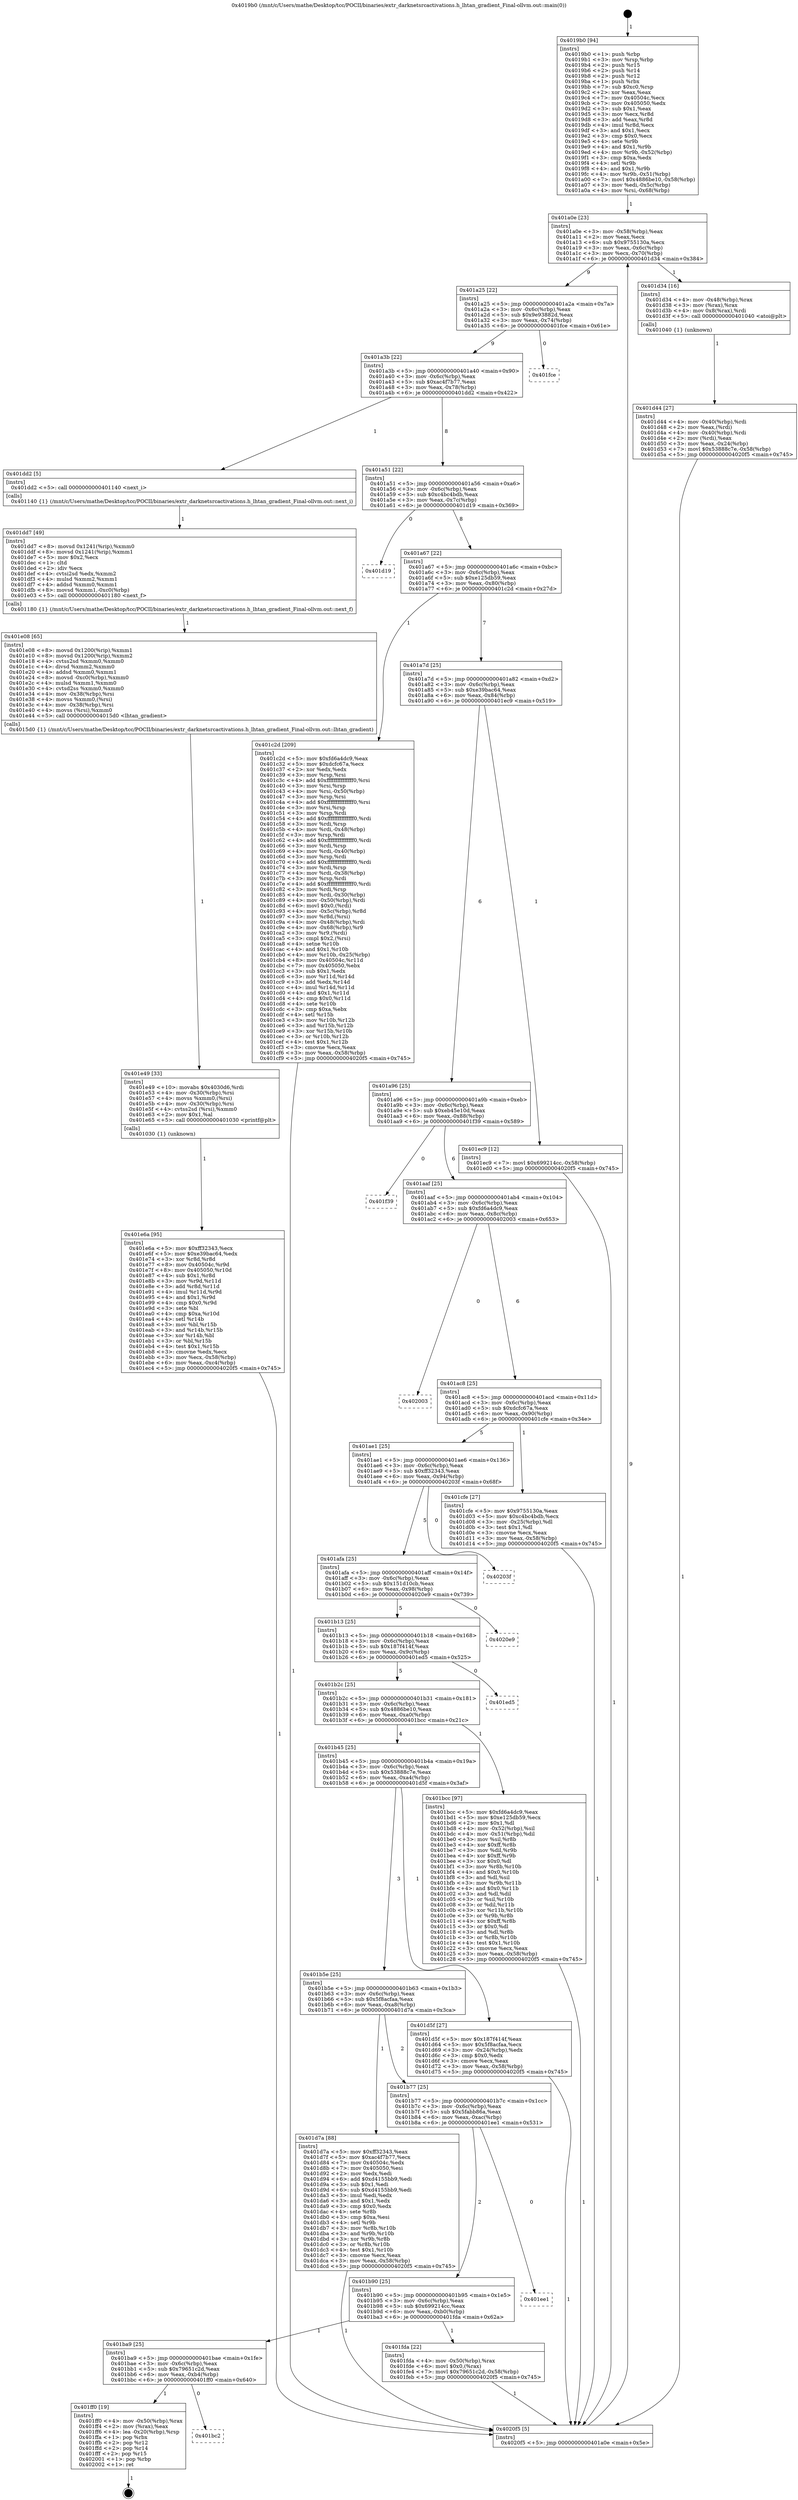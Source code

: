 digraph "0x4019b0" {
  label = "0x4019b0 (/mnt/c/Users/mathe/Desktop/tcc/POCII/binaries/extr_darknetsrcactivations.h_lhtan_gradient_Final-ollvm.out::main(0))"
  labelloc = "t"
  node[shape=record]

  Entry [label="",width=0.3,height=0.3,shape=circle,fillcolor=black,style=filled]
  "0x401a0e" [label="{
     0x401a0e [23]\l
     | [instrs]\l
     &nbsp;&nbsp;0x401a0e \<+3\>: mov -0x58(%rbp),%eax\l
     &nbsp;&nbsp;0x401a11 \<+2\>: mov %eax,%ecx\l
     &nbsp;&nbsp;0x401a13 \<+6\>: sub $0x9755130a,%ecx\l
     &nbsp;&nbsp;0x401a19 \<+3\>: mov %eax,-0x6c(%rbp)\l
     &nbsp;&nbsp;0x401a1c \<+3\>: mov %ecx,-0x70(%rbp)\l
     &nbsp;&nbsp;0x401a1f \<+6\>: je 0000000000401d34 \<main+0x384\>\l
  }"]
  "0x401d34" [label="{
     0x401d34 [16]\l
     | [instrs]\l
     &nbsp;&nbsp;0x401d34 \<+4\>: mov -0x48(%rbp),%rax\l
     &nbsp;&nbsp;0x401d38 \<+3\>: mov (%rax),%rax\l
     &nbsp;&nbsp;0x401d3b \<+4\>: mov 0x8(%rax),%rdi\l
     &nbsp;&nbsp;0x401d3f \<+5\>: call 0000000000401040 \<atoi@plt\>\l
     | [calls]\l
     &nbsp;&nbsp;0x401040 \{1\} (unknown)\l
  }"]
  "0x401a25" [label="{
     0x401a25 [22]\l
     | [instrs]\l
     &nbsp;&nbsp;0x401a25 \<+5\>: jmp 0000000000401a2a \<main+0x7a\>\l
     &nbsp;&nbsp;0x401a2a \<+3\>: mov -0x6c(%rbp),%eax\l
     &nbsp;&nbsp;0x401a2d \<+5\>: sub $0x9e93882d,%eax\l
     &nbsp;&nbsp;0x401a32 \<+3\>: mov %eax,-0x74(%rbp)\l
     &nbsp;&nbsp;0x401a35 \<+6\>: je 0000000000401fce \<main+0x61e\>\l
  }"]
  Exit [label="",width=0.3,height=0.3,shape=circle,fillcolor=black,style=filled,peripheries=2]
  "0x401fce" [label="{
     0x401fce\l
  }", style=dashed]
  "0x401a3b" [label="{
     0x401a3b [22]\l
     | [instrs]\l
     &nbsp;&nbsp;0x401a3b \<+5\>: jmp 0000000000401a40 \<main+0x90\>\l
     &nbsp;&nbsp;0x401a40 \<+3\>: mov -0x6c(%rbp),%eax\l
     &nbsp;&nbsp;0x401a43 \<+5\>: sub $0xac4f7b77,%eax\l
     &nbsp;&nbsp;0x401a48 \<+3\>: mov %eax,-0x78(%rbp)\l
     &nbsp;&nbsp;0x401a4b \<+6\>: je 0000000000401dd2 \<main+0x422\>\l
  }"]
  "0x401bc2" [label="{
     0x401bc2\l
  }", style=dashed]
  "0x401dd2" [label="{
     0x401dd2 [5]\l
     | [instrs]\l
     &nbsp;&nbsp;0x401dd2 \<+5\>: call 0000000000401140 \<next_i\>\l
     | [calls]\l
     &nbsp;&nbsp;0x401140 \{1\} (/mnt/c/Users/mathe/Desktop/tcc/POCII/binaries/extr_darknetsrcactivations.h_lhtan_gradient_Final-ollvm.out::next_i)\l
  }"]
  "0x401a51" [label="{
     0x401a51 [22]\l
     | [instrs]\l
     &nbsp;&nbsp;0x401a51 \<+5\>: jmp 0000000000401a56 \<main+0xa6\>\l
     &nbsp;&nbsp;0x401a56 \<+3\>: mov -0x6c(%rbp),%eax\l
     &nbsp;&nbsp;0x401a59 \<+5\>: sub $0xc4bc4bdb,%eax\l
     &nbsp;&nbsp;0x401a5e \<+3\>: mov %eax,-0x7c(%rbp)\l
     &nbsp;&nbsp;0x401a61 \<+6\>: je 0000000000401d19 \<main+0x369\>\l
  }"]
  "0x401ff0" [label="{
     0x401ff0 [19]\l
     | [instrs]\l
     &nbsp;&nbsp;0x401ff0 \<+4\>: mov -0x50(%rbp),%rax\l
     &nbsp;&nbsp;0x401ff4 \<+2\>: mov (%rax),%eax\l
     &nbsp;&nbsp;0x401ff6 \<+4\>: lea -0x20(%rbp),%rsp\l
     &nbsp;&nbsp;0x401ffa \<+1\>: pop %rbx\l
     &nbsp;&nbsp;0x401ffb \<+2\>: pop %r12\l
     &nbsp;&nbsp;0x401ffd \<+2\>: pop %r14\l
     &nbsp;&nbsp;0x401fff \<+2\>: pop %r15\l
     &nbsp;&nbsp;0x402001 \<+1\>: pop %rbp\l
     &nbsp;&nbsp;0x402002 \<+1\>: ret\l
  }"]
  "0x401d19" [label="{
     0x401d19\l
  }", style=dashed]
  "0x401a67" [label="{
     0x401a67 [22]\l
     | [instrs]\l
     &nbsp;&nbsp;0x401a67 \<+5\>: jmp 0000000000401a6c \<main+0xbc\>\l
     &nbsp;&nbsp;0x401a6c \<+3\>: mov -0x6c(%rbp),%eax\l
     &nbsp;&nbsp;0x401a6f \<+5\>: sub $0xe125db59,%eax\l
     &nbsp;&nbsp;0x401a74 \<+3\>: mov %eax,-0x80(%rbp)\l
     &nbsp;&nbsp;0x401a77 \<+6\>: je 0000000000401c2d \<main+0x27d\>\l
  }"]
  "0x401ba9" [label="{
     0x401ba9 [25]\l
     | [instrs]\l
     &nbsp;&nbsp;0x401ba9 \<+5\>: jmp 0000000000401bae \<main+0x1fe\>\l
     &nbsp;&nbsp;0x401bae \<+3\>: mov -0x6c(%rbp),%eax\l
     &nbsp;&nbsp;0x401bb1 \<+5\>: sub $0x79651c2d,%eax\l
     &nbsp;&nbsp;0x401bb6 \<+6\>: mov %eax,-0xb4(%rbp)\l
     &nbsp;&nbsp;0x401bbc \<+6\>: je 0000000000401ff0 \<main+0x640\>\l
  }"]
  "0x401c2d" [label="{
     0x401c2d [209]\l
     | [instrs]\l
     &nbsp;&nbsp;0x401c2d \<+5\>: mov $0xfd6a4dc9,%eax\l
     &nbsp;&nbsp;0x401c32 \<+5\>: mov $0xdcfc67a,%ecx\l
     &nbsp;&nbsp;0x401c37 \<+2\>: xor %edx,%edx\l
     &nbsp;&nbsp;0x401c39 \<+3\>: mov %rsp,%rsi\l
     &nbsp;&nbsp;0x401c3c \<+4\>: add $0xfffffffffffffff0,%rsi\l
     &nbsp;&nbsp;0x401c40 \<+3\>: mov %rsi,%rsp\l
     &nbsp;&nbsp;0x401c43 \<+4\>: mov %rsi,-0x50(%rbp)\l
     &nbsp;&nbsp;0x401c47 \<+3\>: mov %rsp,%rsi\l
     &nbsp;&nbsp;0x401c4a \<+4\>: add $0xfffffffffffffff0,%rsi\l
     &nbsp;&nbsp;0x401c4e \<+3\>: mov %rsi,%rsp\l
     &nbsp;&nbsp;0x401c51 \<+3\>: mov %rsp,%rdi\l
     &nbsp;&nbsp;0x401c54 \<+4\>: add $0xfffffffffffffff0,%rdi\l
     &nbsp;&nbsp;0x401c58 \<+3\>: mov %rdi,%rsp\l
     &nbsp;&nbsp;0x401c5b \<+4\>: mov %rdi,-0x48(%rbp)\l
     &nbsp;&nbsp;0x401c5f \<+3\>: mov %rsp,%rdi\l
     &nbsp;&nbsp;0x401c62 \<+4\>: add $0xfffffffffffffff0,%rdi\l
     &nbsp;&nbsp;0x401c66 \<+3\>: mov %rdi,%rsp\l
     &nbsp;&nbsp;0x401c69 \<+4\>: mov %rdi,-0x40(%rbp)\l
     &nbsp;&nbsp;0x401c6d \<+3\>: mov %rsp,%rdi\l
     &nbsp;&nbsp;0x401c70 \<+4\>: add $0xfffffffffffffff0,%rdi\l
     &nbsp;&nbsp;0x401c74 \<+3\>: mov %rdi,%rsp\l
     &nbsp;&nbsp;0x401c77 \<+4\>: mov %rdi,-0x38(%rbp)\l
     &nbsp;&nbsp;0x401c7b \<+3\>: mov %rsp,%rdi\l
     &nbsp;&nbsp;0x401c7e \<+4\>: add $0xfffffffffffffff0,%rdi\l
     &nbsp;&nbsp;0x401c82 \<+3\>: mov %rdi,%rsp\l
     &nbsp;&nbsp;0x401c85 \<+4\>: mov %rdi,-0x30(%rbp)\l
     &nbsp;&nbsp;0x401c89 \<+4\>: mov -0x50(%rbp),%rdi\l
     &nbsp;&nbsp;0x401c8d \<+6\>: movl $0x0,(%rdi)\l
     &nbsp;&nbsp;0x401c93 \<+4\>: mov -0x5c(%rbp),%r8d\l
     &nbsp;&nbsp;0x401c97 \<+3\>: mov %r8d,(%rsi)\l
     &nbsp;&nbsp;0x401c9a \<+4\>: mov -0x48(%rbp),%rdi\l
     &nbsp;&nbsp;0x401c9e \<+4\>: mov -0x68(%rbp),%r9\l
     &nbsp;&nbsp;0x401ca2 \<+3\>: mov %r9,(%rdi)\l
     &nbsp;&nbsp;0x401ca5 \<+3\>: cmpl $0x2,(%rsi)\l
     &nbsp;&nbsp;0x401ca8 \<+4\>: setne %r10b\l
     &nbsp;&nbsp;0x401cac \<+4\>: and $0x1,%r10b\l
     &nbsp;&nbsp;0x401cb0 \<+4\>: mov %r10b,-0x25(%rbp)\l
     &nbsp;&nbsp;0x401cb4 \<+8\>: mov 0x40504c,%r11d\l
     &nbsp;&nbsp;0x401cbc \<+7\>: mov 0x405050,%ebx\l
     &nbsp;&nbsp;0x401cc3 \<+3\>: sub $0x1,%edx\l
     &nbsp;&nbsp;0x401cc6 \<+3\>: mov %r11d,%r14d\l
     &nbsp;&nbsp;0x401cc9 \<+3\>: add %edx,%r14d\l
     &nbsp;&nbsp;0x401ccc \<+4\>: imul %r14d,%r11d\l
     &nbsp;&nbsp;0x401cd0 \<+4\>: and $0x1,%r11d\l
     &nbsp;&nbsp;0x401cd4 \<+4\>: cmp $0x0,%r11d\l
     &nbsp;&nbsp;0x401cd8 \<+4\>: sete %r10b\l
     &nbsp;&nbsp;0x401cdc \<+3\>: cmp $0xa,%ebx\l
     &nbsp;&nbsp;0x401cdf \<+4\>: setl %r15b\l
     &nbsp;&nbsp;0x401ce3 \<+3\>: mov %r10b,%r12b\l
     &nbsp;&nbsp;0x401ce6 \<+3\>: and %r15b,%r12b\l
     &nbsp;&nbsp;0x401ce9 \<+3\>: xor %r15b,%r10b\l
     &nbsp;&nbsp;0x401cec \<+3\>: or %r10b,%r12b\l
     &nbsp;&nbsp;0x401cef \<+4\>: test $0x1,%r12b\l
     &nbsp;&nbsp;0x401cf3 \<+3\>: cmovne %ecx,%eax\l
     &nbsp;&nbsp;0x401cf6 \<+3\>: mov %eax,-0x58(%rbp)\l
     &nbsp;&nbsp;0x401cf9 \<+5\>: jmp 00000000004020f5 \<main+0x745\>\l
  }"]
  "0x401a7d" [label="{
     0x401a7d [25]\l
     | [instrs]\l
     &nbsp;&nbsp;0x401a7d \<+5\>: jmp 0000000000401a82 \<main+0xd2\>\l
     &nbsp;&nbsp;0x401a82 \<+3\>: mov -0x6c(%rbp),%eax\l
     &nbsp;&nbsp;0x401a85 \<+5\>: sub $0xe39bac64,%eax\l
     &nbsp;&nbsp;0x401a8a \<+6\>: mov %eax,-0x84(%rbp)\l
     &nbsp;&nbsp;0x401a90 \<+6\>: je 0000000000401ec9 \<main+0x519\>\l
  }"]
  "0x401fda" [label="{
     0x401fda [22]\l
     | [instrs]\l
     &nbsp;&nbsp;0x401fda \<+4\>: mov -0x50(%rbp),%rax\l
     &nbsp;&nbsp;0x401fde \<+6\>: movl $0x0,(%rax)\l
     &nbsp;&nbsp;0x401fe4 \<+7\>: movl $0x79651c2d,-0x58(%rbp)\l
     &nbsp;&nbsp;0x401feb \<+5\>: jmp 00000000004020f5 \<main+0x745\>\l
  }"]
  "0x401ec9" [label="{
     0x401ec9 [12]\l
     | [instrs]\l
     &nbsp;&nbsp;0x401ec9 \<+7\>: movl $0x699214cc,-0x58(%rbp)\l
     &nbsp;&nbsp;0x401ed0 \<+5\>: jmp 00000000004020f5 \<main+0x745\>\l
  }"]
  "0x401a96" [label="{
     0x401a96 [25]\l
     | [instrs]\l
     &nbsp;&nbsp;0x401a96 \<+5\>: jmp 0000000000401a9b \<main+0xeb\>\l
     &nbsp;&nbsp;0x401a9b \<+3\>: mov -0x6c(%rbp),%eax\l
     &nbsp;&nbsp;0x401a9e \<+5\>: sub $0xeb45e10d,%eax\l
     &nbsp;&nbsp;0x401aa3 \<+6\>: mov %eax,-0x88(%rbp)\l
     &nbsp;&nbsp;0x401aa9 \<+6\>: je 0000000000401f39 \<main+0x589\>\l
  }"]
  "0x401b90" [label="{
     0x401b90 [25]\l
     | [instrs]\l
     &nbsp;&nbsp;0x401b90 \<+5\>: jmp 0000000000401b95 \<main+0x1e5\>\l
     &nbsp;&nbsp;0x401b95 \<+3\>: mov -0x6c(%rbp),%eax\l
     &nbsp;&nbsp;0x401b98 \<+5\>: sub $0x699214cc,%eax\l
     &nbsp;&nbsp;0x401b9d \<+6\>: mov %eax,-0xb0(%rbp)\l
     &nbsp;&nbsp;0x401ba3 \<+6\>: je 0000000000401fda \<main+0x62a\>\l
  }"]
  "0x401f39" [label="{
     0x401f39\l
  }", style=dashed]
  "0x401aaf" [label="{
     0x401aaf [25]\l
     | [instrs]\l
     &nbsp;&nbsp;0x401aaf \<+5\>: jmp 0000000000401ab4 \<main+0x104\>\l
     &nbsp;&nbsp;0x401ab4 \<+3\>: mov -0x6c(%rbp),%eax\l
     &nbsp;&nbsp;0x401ab7 \<+5\>: sub $0xfd6a4dc9,%eax\l
     &nbsp;&nbsp;0x401abc \<+6\>: mov %eax,-0x8c(%rbp)\l
     &nbsp;&nbsp;0x401ac2 \<+6\>: je 0000000000402003 \<main+0x653\>\l
  }"]
  "0x401ee1" [label="{
     0x401ee1\l
  }", style=dashed]
  "0x402003" [label="{
     0x402003\l
  }", style=dashed]
  "0x401ac8" [label="{
     0x401ac8 [25]\l
     | [instrs]\l
     &nbsp;&nbsp;0x401ac8 \<+5\>: jmp 0000000000401acd \<main+0x11d\>\l
     &nbsp;&nbsp;0x401acd \<+3\>: mov -0x6c(%rbp),%eax\l
     &nbsp;&nbsp;0x401ad0 \<+5\>: sub $0xdcfc67a,%eax\l
     &nbsp;&nbsp;0x401ad5 \<+6\>: mov %eax,-0x90(%rbp)\l
     &nbsp;&nbsp;0x401adb \<+6\>: je 0000000000401cfe \<main+0x34e\>\l
  }"]
  "0x401e6a" [label="{
     0x401e6a [95]\l
     | [instrs]\l
     &nbsp;&nbsp;0x401e6a \<+5\>: mov $0xff32343,%ecx\l
     &nbsp;&nbsp;0x401e6f \<+5\>: mov $0xe39bac64,%edx\l
     &nbsp;&nbsp;0x401e74 \<+3\>: xor %r8d,%r8d\l
     &nbsp;&nbsp;0x401e77 \<+8\>: mov 0x40504c,%r9d\l
     &nbsp;&nbsp;0x401e7f \<+8\>: mov 0x405050,%r10d\l
     &nbsp;&nbsp;0x401e87 \<+4\>: sub $0x1,%r8d\l
     &nbsp;&nbsp;0x401e8b \<+3\>: mov %r9d,%r11d\l
     &nbsp;&nbsp;0x401e8e \<+3\>: add %r8d,%r11d\l
     &nbsp;&nbsp;0x401e91 \<+4\>: imul %r11d,%r9d\l
     &nbsp;&nbsp;0x401e95 \<+4\>: and $0x1,%r9d\l
     &nbsp;&nbsp;0x401e99 \<+4\>: cmp $0x0,%r9d\l
     &nbsp;&nbsp;0x401e9d \<+3\>: sete %bl\l
     &nbsp;&nbsp;0x401ea0 \<+4\>: cmp $0xa,%r10d\l
     &nbsp;&nbsp;0x401ea4 \<+4\>: setl %r14b\l
     &nbsp;&nbsp;0x401ea8 \<+3\>: mov %bl,%r15b\l
     &nbsp;&nbsp;0x401eab \<+3\>: and %r14b,%r15b\l
     &nbsp;&nbsp;0x401eae \<+3\>: xor %r14b,%bl\l
     &nbsp;&nbsp;0x401eb1 \<+3\>: or %bl,%r15b\l
     &nbsp;&nbsp;0x401eb4 \<+4\>: test $0x1,%r15b\l
     &nbsp;&nbsp;0x401eb8 \<+3\>: cmovne %edx,%ecx\l
     &nbsp;&nbsp;0x401ebb \<+3\>: mov %ecx,-0x58(%rbp)\l
     &nbsp;&nbsp;0x401ebe \<+6\>: mov %eax,-0xc4(%rbp)\l
     &nbsp;&nbsp;0x401ec4 \<+5\>: jmp 00000000004020f5 \<main+0x745\>\l
  }"]
  "0x401cfe" [label="{
     0x401cfe [27]\l
     | [instrs]\l
     &nbsp;&nbsp;0x401cfe \<+5\>: mov $0x9755130a,%eax\l
     &nbsp;&nbsp;0x401d03 \<+5\>: mov $0xc4bc4bdb,%ecx\l
     &nbsp;&nbsp;0x401d08 \<+3\>: mov -0x25(%rbp),%dl\l
     &nbsp;&nbsp;0x401d0b \<+3\>: test $0x1,%dl\l
     &nbsp;&nbsp;0x401d0e \<+3\>: cmovne %ecx,%eax\l
     &nbsp;&nbsp;0x401d11 \<+3\>: mov %eax,-0x58(%rbp)\l
     &nbsp;&nbsp;0x401d14 \<+5\>: jmp 00000000004020f5 \<main+0x745\>\l
  }"]
  "0x401ae1" [label="{
     0x401ae1 [25]\l
     | [instrs]\l
     &nbsp;&nbsp;0x401ae1 \<+5\>: jmp 0000000000401ae6 \<main+0x136\>\l
     &nbsp;&nbsp;0x401ae6 \<+3\>: mov -0x6c(%rbp),%eax\l
     &nbsp;&nbsp;0x401ae9 \<+5\>: sub $0xff32343,%eax\l
     &nbsp;&nbsp;0x401aee \<+6\>: mov %eax,-0x94(%rbp)\l
     &nbsp;&nbsp;0x401af4 \<+6\>: je 000000000040203f \<main+0x68f\>\l
  }"]
  "0x401e49" [label="{
     0x401e49 [33]\l
     | [instrs]\l
     &nbsp;&nbsp;0x401e49 \<+10\>: movabs $0x4030d6,%rdi\l
     &nbsp;&nbsp;0x401e53 \<+4\>: mov -0x30(%rbp),%rsi\l
     &nbsp;&nbsp;0x401e57 \<+4\>: movss %xmm0,(%rsi)\l
     &nbsp;&nbsp;0x401e5b \<+4\>: mov -0x30(%rbp),%rsi\l
     &nbsp;&nbsp;0x401e5f \<+4\>: cvtss2sd (%rsi),%xmm0\l
     &nbsp;&nbsp;0x401e63 \<+2\>: mov $0x1,%al\l
     &nbsp;&nbsp;0x401e65 \<+5\>: call 0000000000401030 \<printf@plt\>\l
     | [calls]\l
     &nbsp;&nbsp;0x401030 \{1\} (unknown)\l
  }"]
  "0x40203f" [label="{
     0x40203f\l
  }", style=dashed]
  "0x401afa" [label="{
     0x401afa [25]\l
     | [instrs]\l
     &nbsp;&nbsp;0x401afa \<+5\>: jmp 0000000000401aff \<main+0x14f\>\l
     &nbsp;&nbsp;0x401aff \<+3\>: mov -0x6c(%rbp),%eax\l
     &nbsp;&nbsp;0x401b02 \<+5\>: sub $0x151d10cb,%eax\l
     &nbsp;&nbsp;0x401b07 \<+6\>: mov %eax,-0x98(%rbp)\l
     &nbsp;&nbsp;0x401b0d \<+6\>: je 00000000004020e9 \<main+0x739\>\l
  }"]
  "0x401e08" [label="{
     0x401e08 [65]\l
     | [instrs]\l
     &nbsp;&nbsp;0x401e08 \<+8\>: movsd 0x1200(%rip),%xmm1\l
     &nbsp;&nbsp;0x401e10 \<+8\>: movsd 0x1200(%rip),%xmm2\l
     &nbsp;&nbsp;0x401e18 \<+4\>: cvtss2sd %xmm0,%xmm0\l
     &nbsp;&nbsp;0x401e1c \<+4\>: divsd %xmm2,%xmm0\l
     &nbsp;&nbsp;0x401e20 \<+4\>: addsd %xmm0,%xmm1\l
     &nbsp;&nbsp;0x401e24 \<+8\>: movsd -0xc0(%rbp),%xmm0\l
     &nbsp;&nbsp;0x401e2c \<+4\>: mulsd %xmm1,%xmm0\l
     &nbsp;&nbsp;0x401e30 \<+4\>: cvtsd2ss %xmm0,%xmm0\l
     &nbsp;&nbsp;0x401e34 \<+4\>: mov -0x38(%rbp),%rsi\l
     &nbsp;&nbsp;0x401e38 \<+4\>: movss %xmm0,(%rsi)\l
     &nbsp;&nbsp;0x401e3c \<+4\>: mov -0x38(%rbp),%rsi\l
     &nbsp;&nbsp;0x401e40 \<+4\>: movss (%rsi),%xmm0\l
     &nbsp;&nbsp;0x401e44 \<+5\>: call 00000000004015d0 \<lhtan_gradient\>\l
     | [calls]\l
     &nbsp;&nbsp;0x4015d0 \{1\} (/mnt/c/Users/mathe/Desktop/tcc/POCII/binaries/extr_darknetsrcactivations.h_lhtan_gradient_Final-ollvm.out::lhtan_gradient)\l
  }"]
  "0x4020e9" [label="{
     0x4020e9\l
  }", style=dashed]
  "0x401b13" [label="{
     0x401b13 [25]\l
     | [instrs]\l
     &nbsp;&nbsp;0x401b13 \<+5\>: jmp 0000000000401b18 \<main+0x168\>\l
     &nbsp;&nbsp;0x401b18 \<+3\>: mov -0x6c(%rbp),%eax\l
     &nbsp;&nbsp;0x401b1b \<+5\>: sub $0x187f414f,%eax\l
     &nbsp;&nbsp;0x401b20 \<+6\>: mov %eax,-0x9c(%rbp)\l
     &nbsp;&nbsp;0x401b26 \<+6\>: je 0000000000401ed5 \<main+0x525\>\l
  }"]
  "0x401dd7" [label="{
     0x401dd7 [49]\l
     | [instrs]\l
     &nbsp;&nbsp;0x401dd7 \<+8\>: movsd 0x1241(%rip),%xmm0\l
     &nbsp;&nbsp;0x401ddf \<+8\>: movsd 0x1241(%rip),%xmm1\l
     &nbsp;&nbsp;0x401de7 \<+5\>: mov $0x2,%ecx\l
     &nbsp;&nbsp;0x401dec \<+1\>: cltd\l
     &nbsp;&nbsp;0x401ded \<+2\>: idiv %ecx\l
     &nbsp;&nbsp;0x401def \<+4\>: cvtsi2sd %edx,%xmm2\l
     &nbsp;&nbsp;0x401df3 \<+4\>: mulsd %xmm2,%xmm1\l
     &nbsp;&nbsp;0x401df7 \<+4\>: addsd %xmm0,%xmm1\l
     &nbsp;&nbsp;0x401dfb \<+8\>: movsd %xmm1,-0xc0(%rbp)\l
     &nbsp;&nbsp;0x401e03 \<+5\>: call 0000000000401180 \<next_f\>\l
     | [calls]\l
     &nbsp;&nbsp;0x401180 \{1\} (/mnt/c/Users/mathe/Desktop/tcc/POCII/binaries/extr_darknetsrcactivations.h_lhtan_gradient_Final-ollvm.out::next_f)\l
  }"]
  "0x401ed5" [label="{
     0x401ed5\l
  }", style=dashed]
  "0x401b2c" [label="{
     0x401b2c [25]\l
     | [instrs]\l
     &nbsp;&nbsp;0x401b2c \<+5\>: jmp 0000000000401b31 \<main+0x181\>\l
     &nbsp;&nbsp;0x401b31 \<+3\>: mov -0x6c(%rbp),%eax\l
     &nbsp;&nbsp;0x401b34 \<+5\>: sub $0x4886be10,%eax\l
     &nbsp;&nbsp;0x401b39 \<+6\>: mov %eax,-0xa0(%rbp)\l
     &nbsp;&nbsp;0x401b3f \<+6\>: je 0000000000401bcc \<main+0x21c\>\l
  }"]
  "0x401b77" [label="{
     0x401b77 [25]\l
     | [instrs]\l
     &nbsp;&nbsp;0x401b77 \<+5\>: jmp 0000000000401b7c \<main+0x1cc\>\l
     &nbsp;&nbsp;0x401b7c \<+3\>: mov -0x6c(%rbp),%eax\l
     &nbsp;&nbsp;0x401b7f \<+5\>: sub $0x5fabb86a,%eax\l
     &nbsp;&nbsp;0x401b84 \<+6\>: mov %eax,-0xac(%rbp)\l
     &nbsp;&nbsp;0x401b8a \<+6\>: je 0000000000401ee1 \<main+0x531\>\l
  }"]
  "0x401bcc" [label="{
     0x401bcc [97]\l
     | [instrs]\l
     &nbsp;&nbsp;0x401bcc \<+5\>: mov $0xfd6a4dc9,%eax\l
     &nbsp;&nbsp;0x401bd1 \<+5\>: mov $0xe125db59,%ecx\l
     &nbsp;&nbsp;0x401bd6 \<+2\>: mov $0x1,%dl\l
     &nbsp;&nbsp;0x401bd8 \<+4\>: mov -0x52(%rbp),%sil\l
     &nbsp;&nbsp;0x401bdc \<+4\>: mov -0x51(%rbp),%dil\l
     &nbsp;&nbsp;0x401be0 \<+3\>: mov %sil,%r8b\l
     &nbsp;&nbsp;0x401be3 \<+4\>: xor $0xff,%r8b\l
     &nbsp;&nbsp;0x401be7 \<+3\>: mov %dil,%r9b\l
     &nbsp;&nbsp;0x401bea \<+4\>: xor $0xff,%r9b\l
     &nbsp;&nbsp;0x401bee \<+3\>: xor $0x0,%dl\l
     &nbsp;&nbsp;0x401bf1 \<+3\>: mov %r8b,%r10b\l
     &nbsp;&nbsp;0x401bf4 \<+4\>: and $0x0,%r10b\l
     &nbsp;&nbsp;0x401bf8 \<+3\>: and %dl,%sil\l
     &nbsp;&nbsp;0x401bfb \<+3\>: mov %r9b,%r11b\l
     &nbsp;&nbsp;0x401bfe \<+4\>: and $0x0,%r11b\l
     &nbsp;&nbsp;0x401c02 \<+3\>: and %dl,%dil\l
     &nbsp;&nbsp;0x401c05 \<+3\>: or %sil,%r10b\l
     &nbsp;&nbsp;0x401c08 \<+3\>: or %dil,%r11b\l
     &nbsp;&nbsp;0x401c0b \<+3\>: xor %r11b,%r10b\l
     &nbsp;&nbsp;0x401c0e \<+3\>: or %r9b,%r8b\l
     &nbsp;&nbsp;0x401c11 \<+4\>: xor $0xff,%r8b\l
     &nbsp;&nbsp;0x401c15 \<+3\>: or $0x0,%dl\l
     &nbsp;&nbsp;0x401c18 \<+3\>: and %dl,%r8b\l
     &nbsp;&nbsp;0x401c1b \<+3\>: or %r8b,%r10b\l
     &nbsp;&nbsp;0x401c1e \<+4\>: test $0x1,%r10b\l
     &nbsp;&nbsp;0x401c22 \<+3\>: cmovne %ecx,%eax\l
     &nbsp;&nbsp;0x401c25 \<+3\>: mov %eax,-0x58(%rbp)\l
     &nbsp;&nbsp;0x401c28 \<+5\>: jmp 00000000004020f5 \<main+0x745\>\l
  }"]
  "0x401b45" [label="{
     0x401b45 [25]\l
     | [instrs]\l
     &nbsp;&nbsp;0x401b45 \<+5\>: jmp 0000000000401b4a \<main+0x19a\>\l
     &nbsp;&nbsp;0x401b4a \<+3\>: mov -0x6c(%rbp),%eax\l
     &nbsp;&nbsp;0x401b4d \<+5\>: sub $0x53888c7e,%eax\l
     &nbsp;&nbsp;0x401b52 \<+6\>: mov %eax,-0xa4(%rbp)\l
     &nbsp;&nbsp;0x401b58 \<+6\>: je 0000000000401d5f \<main+0x3af\>\l
  }"]
  "0x4020f5" [label="{
     0x4020f5 [5]\l
     | [instrs]\l
     &nbsp;&nbsp;0x4020f5 \<+5\>: jmp 0000000000401a0e \<main+0x5e\>\l
  }"]
  "0x4019b0" [label="{
     0x4019b0 [94]\l
     | [instrs]\l
     &nbsp;&nbsp;0x4019b0 \<+1\>: push %rbp\l
     &nbsp;&nbsp;0x4019b1 \<+3\>: mov %rsp,%rbp\l
     &nbsp;&nbsp;0x4019b4 \<+2\>: push %r15\l
     &nbsp;&nbsp;0x4019b6 \<+2\>: push %r14\l
     &nbsp;&nbsp;0x4019b8 \<+2\>: push %r12\l
     &nbsp;&nbsp;0x4019ba \<+1\>: push %rbx\l
     &nbsp;&nbsp;0x4019bb \<+7\>: sub $0xc0,%rsp\l
     &nbsp;&nbsp;0x4019c2 \<+2\>: xor %eax,%eax\l
     &nbsp;&nbsp;0x4019c4 \<+7\>: mov 0x40504c,%ecx\l
     &nbsp;&nbsp;0x4019cb \<+7\>: mov 0x405050,%edx\l
     &nbsp;&nbsp;0x4019d2 \<+3\>: sub $0x1,%eax\l
     &nbsp;&nbsp;0x4019d5 \<+3\>: mov %ecx,%r8d\l
     &nbsp;&nbsp;0x4019d8 \<+3\>: add %eax,%r8d\l
     &nbsp;&nbsp;0x4019db \<+4\>: imul %r8d,%ecx\l
     &nbsp;&nbsp;0x4019df \<+3\>: and $0x1,%ecx\l
     &nbsp;&nbsp;0x4019e2 \<+3\>: cmp $0x0,%ecx\l
     &nbsp;&nbsp;0x4019e5 \<+4\>: sete %r9b\l
     &nbsp;&nbsp;0x4019e9 \<+4\>: and $0x1,%r9b\l
     &nbsp;&nbsp;0x4019ed \<+4\>: mov %r9b,-0x52(%rbp)\l
     &nbsp;&nbsp;0x4019f1 \<+3\>: cmp $0xa,%edx\l
     &nbsp;&nbsp;0x4019f4 \<+4\>: setl %r9b\l
     &nbsp;&nbsp;0x4019f8 \<+4\>: and $0x1,%r9b\l
     &nbsp;&nbsp;0x4019fc \<+4\>: mov %r9b,-0x51(%rbp)\l
     &nbsp;&nbsp;0x401a00 \<+7\>: movl $0x4886be10,-0x58(%rbp)\l
     &nbsp;&nbsp;0x401a07 \<+3\>: mov %edi,-0x5c(%rbp)\l
     &nbsp;&nbsp;0x401a0a \<+4\>: mov %rsi,-0x68(%rbp)\l
  }"]
  "0x401d44" [label="{
     0x401d44 [27]\l
     | [instrs]\l
     &nbsp;&nbsp;0x401d44 \<+4\>: mov -0x40(%rbp),%rdi\l
     &nbsp;&nbsp;0x401d48 \<+2\>: mov %eax,(%rdi)\l
     &nbsp;&nbsp;0x401d4a \<+4\>: mov -0x40(%rbp),%rdi\l
     &nbsp;&nbsp;0x401d4e \<+2\>: mov (%rdi),%eax\l
     &nbsp;&nbsp;0x401d50 \<+3\>: mov %eax,-0x24(%rbp)\l
     &nbsp;&nbsp;0x401d53 \<+7\>: movl $0x53888c7e,-0x58(%rbp)\l
     &nbsp;&nbsp;0x401d5a \<+5\>: jmp 00000000004020f5 \<main+0x745\>\l
  }"]
  "0x401d7a" [label="{
     0x401d7a [88]\l
     | [instrs]\l
     &nbsp;&nbsp;0x401d7a \<+5\>: mov $0xff32343,%eax\l
     &nbsp;&nbsp;0x401d7f \<+5\>: mov $0xac4f7b77,%ecx\l
     &nbsp;&nbsp;0x401d84 \<+7\>: mov 0x40504c,%edx\l
     &nbsp;&nbsp;0x401d8b \<+7\>: mov 0x405050,%esi\l
     &nbsp;&nbsp;0x401d92 \<+2\>: mov %edx,%edi\l
     &nbsp;&nbsp;0x401d94 \<+6\>: add $0xd4155bb9,%edi\l
     &nbsp;&nbsp;0x401d9a \<+3\>: sub $0x1,%edi\l
     &nbsp;&nbsp;0x401d9d \<+6\>: sub $0xd4155bb9,%edi\l
     &nbsp;&nbsp;0x401da3 \<+3\>: imul %edi,%edx\l
     &nbsp;&nbsp;0x401da6 \<+3\>: and $0x1,%edx\l
     &nbsp;&nbsp;0x401da9 \<+3\>: cmp $0x0,%edx\l
     &nbsp;&nbsp;0x401dac \<+4\>: sete %r8b\l
     &nbsp;&nbsp;0x401db0 \<+3\>: cmp $0xa,%esi\l
     &nbsp;&nbsp;0x401db3 \<+4\>: setl %r9b\l
     &nbsp;&nbsp;0x401db7 \<+3\>: mov %r8b,%r10b\l
     &nbsp;&nbsp;0x401dba \<+3\>: and %r9b,%r10b\l
     &nbsp;&nbsp;0x401dbd \<+3\>: xor %r9b,%r8b\l
     &nbsp;&nbsp;0x401dc0 \<+3\>: or %r8b,%r10b\l
     &nbsp;&nbsp;0x401dc3 \<+4\>: test $0x1,%r10b\l
     &nbsp;&nbsp;0x401dc7 \<+3\>: cmovne %ecx,%eax\l
     &nbsp;&nbsp;0x401dca \<+3\>: mov %eax,-0x58(%rbp)\l
     &nbsp;&nbsp;0x401dcd \<+5\>: jmp 00000000004020f5 \<main+0x745\>\l
  }"]
  "0x401d5f" [label="{
     0x401d5f [27]\l
     | [instrs]\l
     &nbsp;&nbsp;0x401d5f \<+5\>: mov $0x187f414f,%eax\l
     &nbsp;&nbsp;0x401d64 \<+5\>: mov $0x5f8acfaa,%ecx\l
     &nbsp;&nbsp;0x401d69 \<+3\>: mov -0x24(%rbp),%edx\l
     &nbsp;&nbsp;0x401d6c \<+3\>: cmp $0x0,%edx\l
     &nbsp;&nbsp;0x401d6f \<+3\>: cmove %ecx,%eax\l
     &nbsp;&nbsp;0x401d72 \<+3\>: mov %eax,-0x58(%rbp)\l
     &nbsp;&nbsp;0x401d75 \<+5\>: jmp 00000000004020f5 \<main+0x745\>\l
  }"]
  "0x401b5e" [label="{
     0x401b5e [25]\l
     | [instrs]\l
     &nbsp;&nbsp;0x401b5e \<+5\>: jmp 0000000000401b63 \<main+0x1b3\>\l
     &nbsp;&nbsp;0x401b63 \<+3\>: mov -0x6c(%rbp),%eax\l
     &nbsp;&nbsp;0x401b66 \<+5\>: sub $0x5f8acfaa,%eax\l
     &nbsp;&nbsp;0x401b6b \<+6\>: mov %eax,-0xa8(%rbp)\l
     &nbsp;&nbsp;0x401b71 \<+6\>: je 0000000000401d7a \<main+0x3ca\>\l
  }"]
  Entry -> "0x4019b0" [label=" 1"]
  "0x401a0e" -> "0x401d34" [label=" 1"]
  "0x401a0e" -> "0x401a25" [label=" 9"]
  "0x401ff0" -> Exit [label=" 1"]
  "0x401a25" -> "0x401fce" [label=" 0"]
  "0x401a25" -> "0x401a3b" [label=" 9"]
  "0x401ba9" -> "0x401bc2" [label=" 0"]
  "0x401a3b" -> "0x401dd2" [label=" 1"]
  "0x401a3b" -> "0x401a51" [label=" 8"]
  "0x401ba9" -> "0x401ff0" [label=" 1"]
  "0x401a51" -> "0x401d19" [label=" 0"]
  "0x401a51" -> "0x401a67" [label=" 8"]
  "0x401fda" -> "0x4020f5" [label=" 1"]
  "0x401a67" -> "0x401c2d" [label=" 1"]
  "0x401a67" -> "0x401a7d" [label=" 7"]
  "0x401b90" -> "0x401ba9" [label=" 1"]
  "0x401a7d" -> "0x401ec9" [label=" 1"]
  "0x401a7d" -> "0x401a96" [label=" 6"]
  "0x401b90" -> "0x401fda" [label=" 1"]
  "0x401a96" -> "0x401f39" [label=" 0"]
  "0x401a96" -> "0x401aaf" [label=" 6"]
  "0x401b77" -> "0x401b90" [label=" 2"]
  "0x401aaf" -> "0x402003" [label=" 0"]
  "0x401aaf" -> "0x401ac8" [label=" 6"]
  "0x401b77" -> "0x401ee1" [label=" 0"]
  "0x401ac8" -> "0x401cfe" [label=" 1"]
  "0x401ac8" -> "0x401ae1" [label=" 5"]
  "0x401ec9" -> "0x4020f5" [label=" 1"]
  "0x401ae1" -> "0x40203f" [label=" 0"]
  "0x401ae1" -> "0x401afa" [label=" 5"]
  "0x401e6a" -> "0x4020f5" [label=" 1"]
  "0x401afa" -> "0x4020e9" [label=" 0"]
  "0x401afa" -> "0x401b13" [label=" 5"]
  "0x401e49" -> "0x401e6a" [label=" 1"]
  "0x401b13" -> "0x401ed5" [label=" 0"]
  "0x401b13" -> "0x401b2c" [label=" 5"]
  "0x401e08" -> "0x401e49" [label=" 1"]
  "0x401b2c" -> "0x401bcc" [label=" 1"]
  "0x401b2c" -> "0x401b45" [label=" 4"]
  "0x401bcc" -> "0x4020f5" [label=" 1"]
  "0x4019b0" -> "0x401a0e" [label=" 1"]
  "0x4020f5" -> "0x401a0e" [label=" 9"]
  "0x401c2d" -> "0x4020f5" [label=" 1"]
  "0x401cfe" -> "0x4020f5" [label=" 1"]
  "0x401d34" -> "0x401d44" [label=" 1"]
  "0x401d44" -> "0x4020f5" [label=" 1"]
  "0x401dd7" -> "0x401e08" [label=" 1"]
  "0x401b45" -> "0x401d5f" [label=" 1"]
  "0x401b45" -> "0x401b5e" [label=" 3"]
  "0x401d5f" -> "0x4020f5" [label=" 1"]
  "0x401dd2" -> "0x401dd7" [label=" 1"]
  "0x401b5e" -> "0x401d7a" [label=" 1"]
  "0x401b5e" -> "0x401b77" [label=" 2"]
  "0x401d7a" -> "0x4020f5" [label=" 1"]
}
